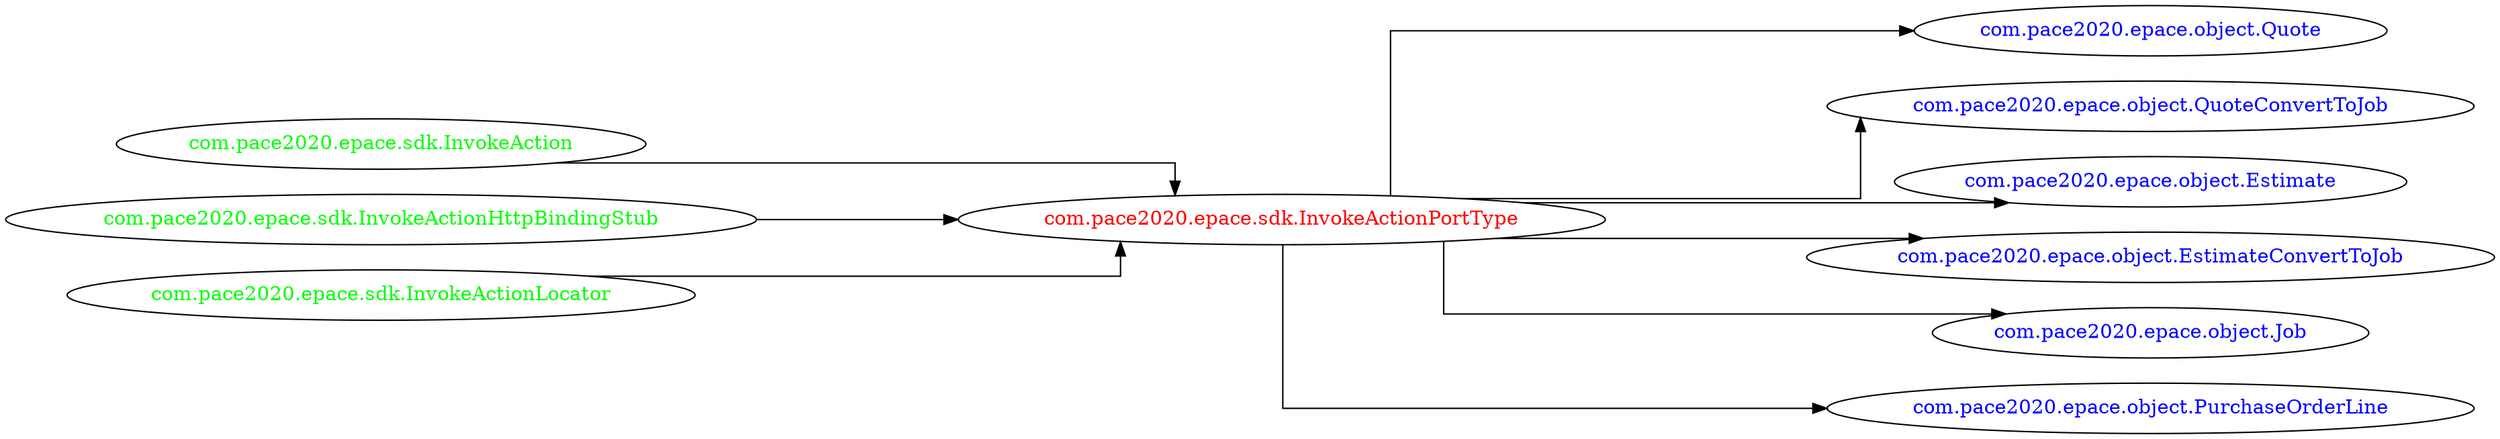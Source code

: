 digraph dependencyGraph {
 concentrate=true;
 ranksep="2.0";
 rankdir="LR"; 
 splines="ortho";
"com.pace2020.epace.sdk.InvokeActionPortType" [fontcolor="red"];
"com.pace2020.epace.object.Quote" [ fontcolor="blue" ];
"com.pace2020.epace.sdk.InvokeActionPortType"->"com.pace2020.epace.object.Quote";
"com.pace2020.epace.object.QuoteConvertToJob" [ fontcolor="blue" ];
"com.pace2020.epace.sdk.InvokeActionPortType"->"com.pace2020.epace.object.QuoteConvertToJob";
"com.pace2020.epace.object.Estimate" [ fontcolor="blue" ];
"com.pace2020.epace.sdk.InvokeActionPortType"->"com.pace2020.epace.object.Estimate";
"com.pace2020.epace.object.EstimateConvertToJob" [ fontcolor="blue" ];
"com.pace2020.epace.sdk.InvokeActionPortType"->"com.pace2020.epace.object.EstimateConvertToJob";
"com.pace2020.epace.object.Job" [ fontcolor="blue" ];
"com.pace2020.epace.sdk.InvokeActionPortType"->"com.pace2020.epace.object.Job";
"com.pace2020.epace.object.PurchaseOrderLine" [ fontcolor="blue" ];
"com.pace2020.epace.sdk.InvokeActionPortType"->"com.pace2020.epace.object.PurchaseOrderLine";
"com.pace2020.epace.sdk.InvokeAction" [ fontcolor="green" ];
"com.pace2020.epace.sdk.InvokeAction"->"com.pace2020.epace.sdk.InvokeActionPortType";
"com.pace2020.epace.sdk.InvokeActionHttpBindingStub" [ fontcolor="green" ];
"com.pace2020.epace.sdk.InvokeActionHttpBindingStub"->"com.pace2020.epace.sdk.InvokeActionPortType";
"com.pace2020.epace.sdk.InvokeActionLocator" [ fontcolor="green" ];
"com.pace2020.epace.sdk.InvokeActionLocator"->"com.pace2020.epace.sdk.InvokeActionPortType";
}